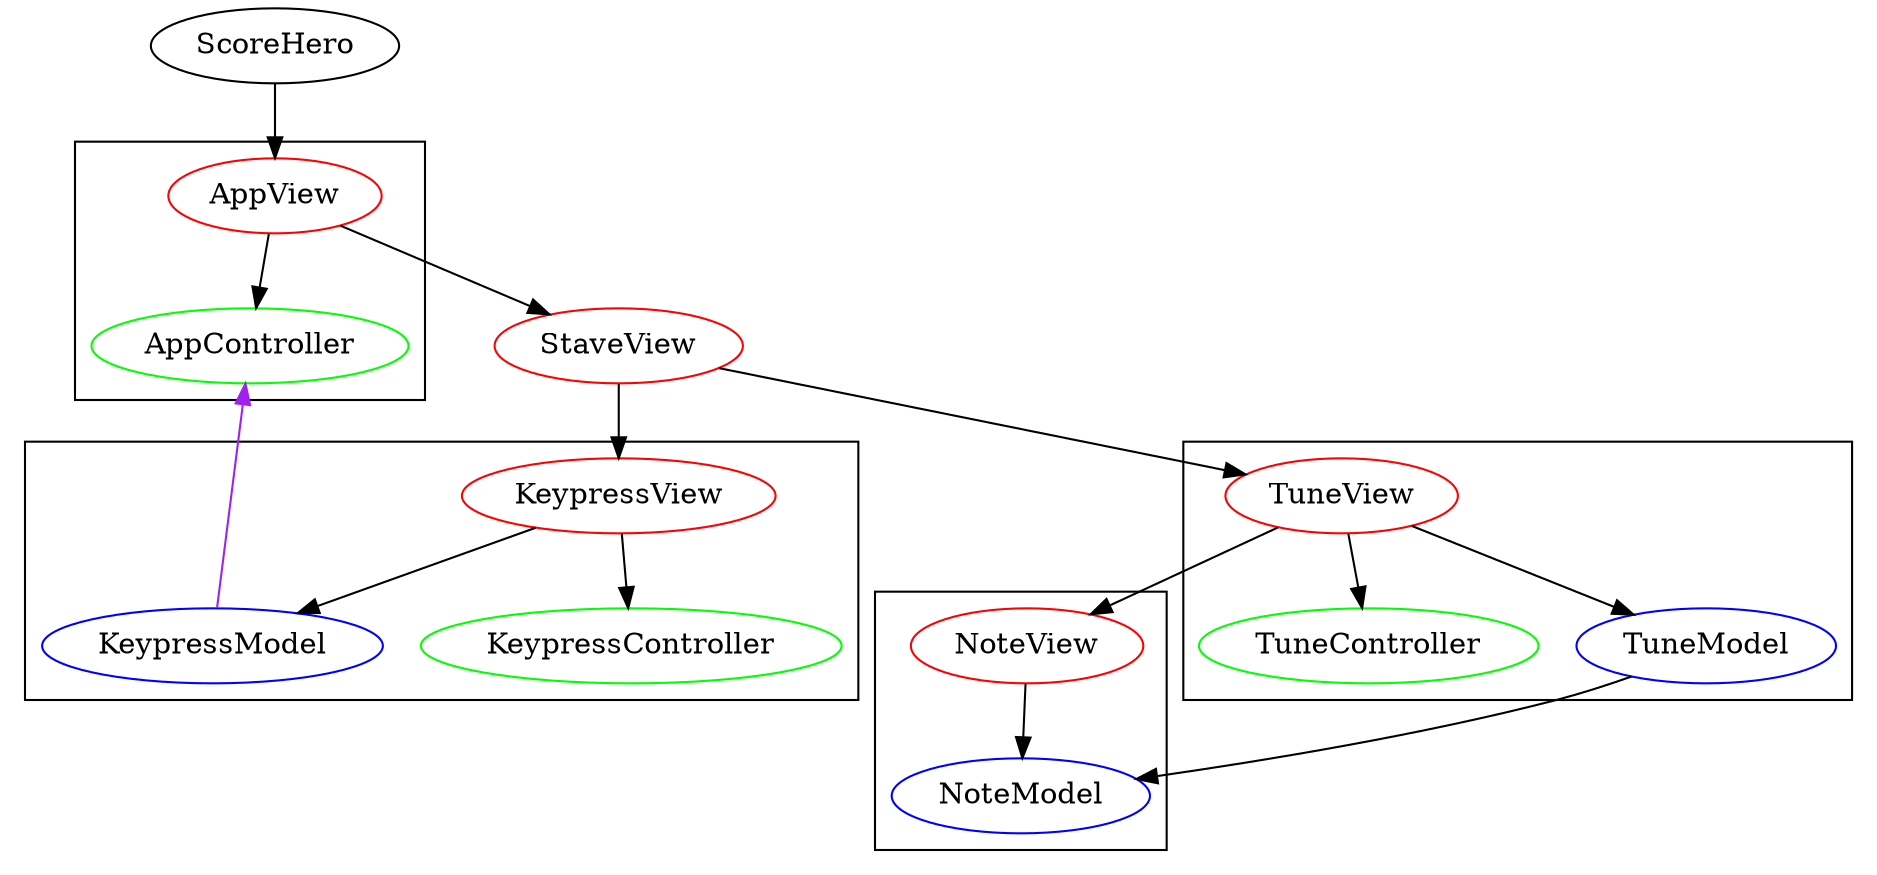 digraph scorehero {

	subgraph views {
		node [color=red]
		{ AppView; StaveView; TuneView; KeypressView; NoteView; }
	}

	subgraph controllers {
		node [color=green]
		{ AppController; KeypressController; TuneController; }
	}

	subgraph models {
		node [color=blue]
		{ NoteModel; KeypressModel; TuneModel; }
	}

	subgraph clusterAppTriad {	
		{ AppView -> AppController }
	}
	
	subgraph clusterKeypressTriad {	
		{ KeypressView -> KeypressModel; KeypressView -> KeypressController }
	}
	
	subgraph clusterTuneTriad {	
		{ TuneView -> TuneModel; TuneView -> TuneController }
	}

	subgraph clusterNodeDuad {
		{ NoteView -> NoteModel; }
	}

	{ rank=source; ScoreHero; }

	ScoreHero -> AppView;
	AppView -> StaveView;
	StaveView -> TuneView;
	StaveView -> KeypressView;
	TuneModel -> NoteModel;
	TuneView -> NoteView;

// events
	subgraph events {
		edge [color=purple]
		{KeypressModel -> AppController; }
	}

}
